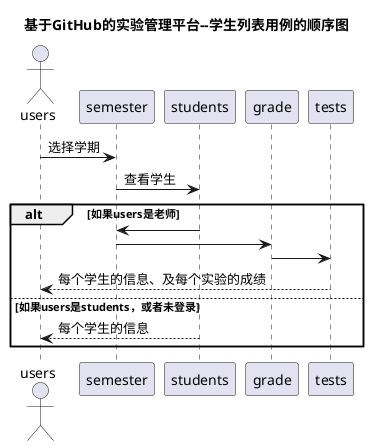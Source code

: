 @startuml
title 基于GitHub的实验管理平台--学生列表用例的顺序图
actor users
users -> semester :选择学期
semester -> students :查看学生
alt 如果users是老师
	students -> semester
	semester -> grade
	grade  -> tests
	tests --> users:每个学生的信息、及每个实验的成绩
else 如果users是students，或者未登录
    students --> users:每个学生的信息
end

@enduml